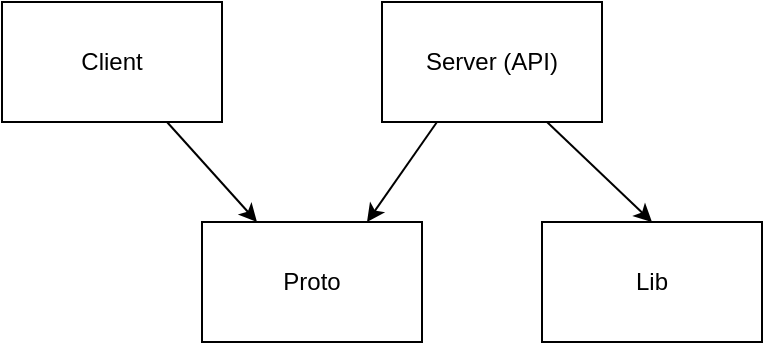 <mxfile>
    <diagram id="NVhR0SpGSZgDMsU8OaXE" name="Page-1">
        <mxGraphModel dx="598" dy="349" grid="1" gridSize="10" guides="1" tooltips="1" connect="1" arrows="1" fold="1" page="1" pageScale="1" pageWidth="850" pageHeight="1100" background="#ffffff" math="0" shadow="0">
            <root>
                <mxCell id="0"/>
                <mxCell id="1" parent="0"/>
                <mxCell id="2" value="Lib" style="rounded=0;whiteSpace=wrap;html=1;" parent="1" vertex="1">
                    <mxGeometry x="570" y="210" width="110" height="60" as="geometry"/>
                </mxCell>
                <mxCell id="8" style="edgeStyle=none;html=1;exitX=0.75;exitY=1;exitDx=0;exitDy=0;entryX=0.25;entryY=0;entryDx=0;entryDy=0;" parent="1" source="3" target="5" edge="1">
                    <mxGeometry relative="1" as="geometry"/>
                </mxCell>
                <mxCell id="3" value="Client" style="rounded=0;whiteSpace=wrap;html=1;" parent="1" vertex="1">
                    <mxGeometry x="300" y="100" width="110" height="60" as="geometry"/>
                </mxCell>
                <mxCell id="6" style="edgeStyle=none;html=1;exitX=0.75;exitY=1;exitDx=0;exitDy=0;entryX=0.5;entryY=0;entryDx=0;entryDy=0;" parent="1" source="4" target="2" edge="1">
                    <mxGeometry relative="1" as="geometry"/>
                </mxCell>
                <mxCell id="7" style="edgeStyle=none;html=1;exitX=0.25;exitY=1;exitDx=0;exitDy=0;entryX=0.75;entryY=0;entryDx=0;entryDy=0;" parent="1" source="4" target="5" edge="1">
                    <mxGeometry relative="1" as="geometry"/>
                </mxCell>
                <mxCell id="4" value="Server (API)" style="rounded=0;whiteSpace=wrap;html=1;" parent="1" vertex="1">
                    <mxGeometry x="490" y="100" width="110" height="60" as="geometry"/>
                </mxCell>
                <mxCell id="5" value="Proto" style="rounded=0;whiteSpace=wrap;html=1;" parent="1" vertex="1">
                    <mxGeometry x="400" y="210" width="110" height="60" as="geometry"/>
                </mxCell>
            </root>
        </mxGraphModel>
    </diagram>
</mxfile>